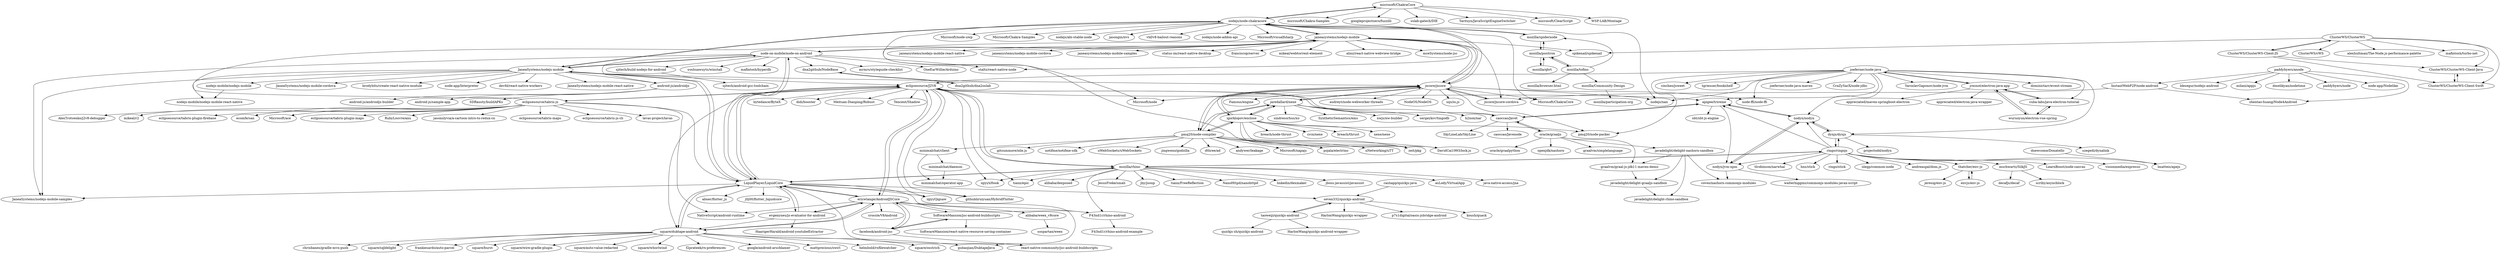 digraph G {
"microsoft/ChakraCore" -> "nodejs/node-chakracore"
"microsoft/ChakraCore" -> "microsoft/Chakra-Samples"
"microsoft/ChakraCore" -> "googleprojectzero/fuzzilli" ["e"=1]
"microsoft/ChakraCore" -> "sslab-gatech/DIE" ["e"=1]
"microsoft/ChakraCore" -> "Taritsyn/JavaScriptEngineSwitcher" ["e"=1]
"microsoft/ChakraCore" -> "microsoft/ClearScript" ["e"=1]
"microsoft/ChakraCore" -> "WSP-LAB/Montage" ["e"=1]
"android-js/androidjs" -> "android-js/androidjs-builder"
"android-js/androidjs" -> "android-js/sample-app"
"android-js/androidjs" -> "SDRausty/buildAPKs" ["e"=1]
"joeferner/node-java" -> "joeferner/node-java-maven"
"joeferner/node-java" -> "jreznot/electron-java-app"
"joeferner/node-java" -> "CraZySacX/node-jdbc"
"joeferner/node-java" -> "YaroslavGaponov/node-jvm" ["e"=1]
"joeferner/node-java" -> "nodyn/nodyn"
"joeferner/node-java" -> "apigee/trireme"
"joeferner/node-java" -> "dynjs/dynjs"
"joeferner/node-java" -> "eclipsesource/J2V8"
"joeferner/node-java" -> "cuba-labs/java-electron-tutorial"
"joeferner/node-java" -> "nodejs/nan" ["e"=1]
"joeferner/node-java" -> "node-ffi/node-ffi" ["e"=1]
"joeferner/node-java" -> "dominictarr/event-stream" ["e"=1]
"joeferner/node-java" -> "cincheo/jsweet" ["e"=1]
"joeferner/node-java" -> "pmq20/node-packer" ["e"=1]
"joeferner/node-java" -> "tgriesser/bookshelf" ["e"=1]
"node-on-mobile/node-on-android" -> "staltz/react-native-node" ["e"=1]
"node-on-mobile/node-on-android" -> "sjitech/build-nodejs-for-android"
"node-on-mobile/node-on-android" -> "janeasystems/nodejs-mobile"
"node-on-mobile/node-on-android" -> "android-js/androidjs"
"node-on-mobile/node-on-android" -> "dna2github/NodeBase"
"node-on-mobile/node-on-android" -> "JaneaSystems/nodejs-mobile-samples"
"node-on-mobile/node-on-android" -> "mrmrs/styleguide-checklist" ["e"=1]
"node-on-mobile/node-on-android" -> "OneEarWillie/Arduino" ["e"=1]
"node-on-mobile/node-on-android" -> "yoshuawuyts/winstall" ["e"=1]
"node-on-mobile/node-on-android" -> "JaneaSystems/nodejs-mobile"
"node-on-mobile/node-on-android" -> "LiquidPlayer/LiquidCore"
"node-on-mobile/node-on-android" -> "mafintosh/hyperdb" ["e"=1]
"eclipsesource/J2V8" -> "mozilla/rhino"
"eclipsesource/J2V8" -> "ericwlange/AndroidJSCore"
"eclipsesource/J2V8" -> "LiquidPlayer/LiquidCore"
"eclipsesource/J2V8" -> "caoccao/Javet"
"eclipsesource/J2V8" -> "eclipsesource/tabris-js"
"eclipsesource/J2V8" -> "tiann/epic" ["e"=1]
"eclipsesource/J2V8" -> "iqiyi/xHook" ["e"=1]
"eclipsesource/J2V8" -> "bytedance/ByteX" ["e"=1]
"eclipsesource/J2V8" -> "didi/booster" ["e"=1]
"eclipsesource/J2V8" -> "square/duktape-android"
"eclipsesource/J2V8" -> "Meituan-Dianping/Robust" ["e"=1]
"eclipsesource/J2V8" -> "apigee/trireme"
"eclipsesource/J2V8" -> "iqiyi/Qigsaw" ["e"=1]
"eclipsesource/J2V8" -> "Tencent/Shadow" ["e"=1]
"eclipsesource/J2V8" -> "githubliruiyuan/HybridFlutter" ["e"=1]
"janeasystems/nodejs-mobile" -> "janeasystems/nodejs-mobile-react-native"
"janeasystems/nodejs-mobile" -> "nodejs/node-chakracore"
"janeasystems/nodejs-mobile" -> "staltz/react-native-node" ["e"=1]
"janeasystems/nodejs-mobile" -> "node-on-mobile/node-on-android"
"janeasystems/nodejs-mobile" -> "janeasystems/nodejs-mobile-cordova"
"janeasystems/nodejs-mobile" -> "janeasystems/nodejs-mobile-samples"
"janeasystems/nodejs-mobile" -> "jxcore/jxcore"
"janeasystems/nodejs-mobile" -> "jxcore/jxcore-cordova"
"janeasystems/nodejs-mobile" -> "spikenail/spikenail"
"janeasystems/nodejs-mobile" -> "status-im/react-native-desktop" ["e"=1]
"janeasystems/nodejs-mobile" -> "franciscop/server" ["e"=1]
"janeasystems/nodejs-mobile" -> "zeit/pkg" ["e"=1]
"janeasystems/nodejs-mobile" -> "mikeal/webtorrent-element" ["e"=1]
"janeasystems/nodejs-mobile" -> "alinz/react-native-webview-bridge" ["e"=1]
"janeasystems/nodejs-mobile" -> "mceSystems/node-jsc"
"ericwlange/AndroidJSCore" -> "LiquidPlayer/LiquidCore"
"ericwlange/AndroidJSCore" -> "evgenyneu/js-evaluator-for-android"
"ericwlange/AndroidJSCore" -> "facebook/android-jsc"
"ericwlange/AndroidJSCore" -> "square/duktape-android"
"ericwlange/AndroidJSCore" -> "eclipsesource/J2V8"
"ericwlange/AndroidJSCore" -> "F43nd1r/rhino-android"
"ericwlange/AndroidJSCore" -> "crossle/V8Android"
"ericwlange/AndroidJSCore" -> "NativeScript/android-runtime" ["e"=1]
"ericwlange/AndroidJSCore" -> "gubaojian/DuktapeJava"
"ericwlange/AndroidJSCore" -> "alibaba/weex_v8core"
"ericwlange/AndroidJSCore" -> "SoftwareMansion/jsc-android-buildscripts"
"mozilla/qbrt" -> "mozilla/positron"
"mozilla/rhino" -> "eclipsesource/J2V8"
"mozilla/rhino" -> "ringo/ringojs"
"mozilla/rhino" -> "tiann/epic" ["e"=1]
"mozilla/rhino" -> "linkedin/dexmaker" ["e"=1]
"mozilla/rhino" -> "jboss-javassist/javassist" ["e"=1]
"mozilla/rhino" -> "asLody/VirtualApp" ["e"=1]
"mozilla/rhino" -> "iqiyi/xHook" ["e"=1]
"mozilla/rhino" -> "F43nd1r/rhino-android"
"mozilla/rhino" -> "LiquidPlayer/LiquidCore"
"mozilla/rhino" -> "java-native-access/jna" ["e"=1]
"mozilla/rhino" -> "alibaba/dexposed" ["e"=1]
"mozilla/rhino" -> "JesusFreke/smali" ["e"=1]
"mozilla/rhino" -> "jhy/jsoup" ["e"=1]
"mozilla/rhino" -> "tiann/FreeReflection" ["e"=1]
"mozilla/rhino" -> "NanoHttpd/nanohttpd" ["e"=1]
"graalvm/graal-js-jdk11-maven-demo" -> "javadelight/delight-graaljs-sandbox"
"oracle/graaljs" -> "caoccao/Javet"
"oracle/graaljs" -> "graalvm/graal-js-jdk11-maven-demo"
"oracle/graaljs" -> "oracle/graalpython"
"oracle/graaljs" -> "openjdk/nashorn"
"oracle/graaljs" -> "graalvm/simplelanguage" ["e"=1]
"oracle/graaljs" -> "javadelight/delight-nashorn-sandbox"
"jxcore/jxcore" -> "jxcore/jxcore-cordova"
"jxcore/jxcore" -> "jaredallard/nexe"
"jxcore/jxcore" -> "igorklopov/enclose"
"jxcore/jxcore" -> "janeasystems/nodejs-mobile"
"jxcore/jxcore" -> "nodejs/node-chakracore"
"jxcore/jxcore" -> "nodejs/nan" ["e"=1]
"jxcore/jxcore" -> "Microsoft/node" ["e"=1]
"jxcore/jxcore" -> "audreyt/node-webworker-threads" ["e"=1]
"jxcore/jxcore" -> "Microsoft/ChakraCore" ["e"=1]
"jxcore/jxcore" -> "pmq20/node-compiler"
"jxcore/jxcore" -> "NodeOS/NodeOS" ["e"=1]
"jxcore/jxcore" -> "iojs/io.js" ["e"=1]
"jxcore/jxcore" -> "node-ffi/node-ffi" ["e"=1]
"jxcore/jxcore" -> "pmq20/node-packer" ["e"=1]
"jxcore/jxcore" -> "Famous/engine" ["e"=1]
"InstantWebP2P/node-android" -> "zhentao-huang/Node4Android"
"InstantWebP2P/node-android" -> "jxcore/jxcore-cordova"
"JaneaSystems/nodejs-mobile" -> "JaneaSystems/nodejs-mobile-samples"
"JaneaSystems/nodejs-mobile" -> "JaneaSystems/nodejs-mobile-react-native"
"JaneaSystems/nodejs-mobile" -> "nodejs-mobile/nodejs-mobile"
"JaneaSystems/nodejs-mobile" -> "LiquidPlayer/LiquidCore"
"JaneaSystems/nodejs-mobile" -> "JaneaSystems/nodejs-mobile-cordova"
"JaneaSystems/nodejs-mobile" -> "nodejs/node-chakracore"
"JaneaSystems/nodejs-mobile" -> "nodejs-mobile/nodejs-mobile-react-native"
"JaneaSystems/nodejs-mobile" -> "node-on-mobile/node-on-android"
"JaneaSystems/nodejs-mobile" -> "android-js/androidjs"
"JaneaSystems/nodejs-mobile" -> "brodybits/create-react-native-module" ["e"=1]
"JaneaSystems/nodejs-mobile" -> "node-app/Interpreter" ["e"=1]
"JaneaSystems/nodejs-mobile" -> "jxcore/jxcore"
"JaneaSystems/nodejs-mobile" -> "devfd/react-native-workers" ["e"=1]
"JaneaSystems/nodejs-mobile" -> "eclipsesource/J2V8"
"ClusterWS/ClusterWS" -> "ClusterWS/ClusterWS-Client-JS"
"ClusterWS/ClusterWS" -> "ClusterWS/ClusterWS-Client-Swift"
"ClusterWS/ClusterWS" -> "ClusterWS/ClusterWS-Client-Java"
"ClusterWS/ClusterWS" -> "ClusterWS/cWS"
"ClusterWS/ClusterWS" -> "spikenail/spikenail"
"ClusterWS/ClusterWS" -> "alexhultman/The-Node.js-performance-palette"
"ClusterWS/ClusterWS" -> "mafintosh/turbo-net" ["e"=1]
"taoweiji/quickjs-android" -> "seven332/quickjs-android"
"taoweiji/quickjs-android" -> "quickjs-zh/quickjs-android"
"taoweiji/quickjs-android" -> "HarlonWang/quickjs-android-wrapper"
"F43nd1r/rhino-android" -> "F43nd1r/rhino-android-example"
"igorklopov/enclose" -> "jaredallard/nexe"
"igorklopov/enclose" -> "breach/node-thrust"
"igorklopov/enclose" -> "jxcore/jxcore"
"igorklopov/enclose" -> "crcn/nexe" ["e"=1]
"igorklopov/enclose" -> "pmq20/node-compiler"
"igorklopov/enclose" -> "pmq20/node-packer" ["e"=1]
"igorklopov/enclose" -> "breach/thrust" ["e"=1]
"igorklopov/enclose" -> "DavidCai1993/lock.js"
"igorklopov/enclose" -> "zeit/pkg" ["e"=1]
"igorklopov/enclose" -> "nexe/nexe" ["e"=1]
"nodejs/node-chakracore" -> "Microsoft/ChakraCore" ["e"=1]
"nodejs/node-chakracore" -> "mozilla/spidernode"
"nodejs/node-chakracore" -> "janeasystems/nodejs-mobile"
"nodejs/node-chakracore" -> "Microsoft/node-uwp"
"nodejs/node-chakracore" -> "Microsoft/Chakra-Samples"
"nodejs/node-chakracore" -> "jxcore/jxcore"
"nodejs/node-chakracore" -> "microsoft/ChakraCore"
"nodejs/node-chakracore" -> "nodejs/nan" ["e"=1]
"nodejs/node-chakracore" -> "nodejs/abi-stable-node"
"nodejs/node-chakracore" -> "Microsoft/node" ["e"=1]
"nodejs/node-chakracore" -> "JaneaSystems/nodejs-mobile"
"nodejs/node-chakracore" -> "jasongin/nvs" ["e"=1]
"nodejs/node-chakracore" -> "vhf/v8-bailout-reasons" ["e"=1]
"nodejs/node-chakracore" -> "nodejs/node-addon-api" ["e"=1]
"nodejs/node-chakracore" -> "Microsoft/visualfsharp" ["e"=1]
"ringo/ringojs" -> "dynjs/dynjs"
"ringo/ringojs" -> "mozilla/rhino"
"ringo/ringojs" -> "tlrobinson/narwhal"
"ringo/ringojs" -> "hns/stick"
"ringo/ringojs" -> "nodyn/nodyn"
"ringo/ringojs" -> "ringo/stick"
"ringo/ringojs" -> "olegp/common-node" ["e"=1]
"ringo/ringojs" -> "apigee/trireme"
"ringo/ringojs" -> "andreasgal/dom.js" ["e"=1]
"ringo/ringojs" -> "thatcher/env-js"
"ringo/ringojs" -> "LearnBoost/node-canvas" ["e"=1]
"ringo/ringojs" -> "lmatteis/apejs"
"ringo/ringojs" -> "nodyn/jvm-npm"
"ringo/ringojs" -> "visionmedia/expresso" ["e"=1]
"ringo/ringojs" -> "mschwartz/SilkJS"
"javadelight/delight-nashorn-sandbox" -> "javadelight/delight-graaljs-sandbox"
"javadelight/delight-nashorn-sandbox" -> "javadelight/delight-rhino-sandbox"
"javadelight/delight-nashorn-sandbox" -> "graalvm/graal-js-jdk11-maven-demo"
"javadelight/delight-nashorn-sandbox" -> "coveo/nashorn-commonjs-modules"
"paddybyers/anode" -> "paddybyers/node"
"paddybyers/anode" -> "node-app/Nodelike" ["e"=1]
"paddybyers/anode" -> "ldesegur/nodejs-android"
"paddybyers/anode" -> "milani/appjs" ["e"=1]
"paddybyers/anode" -> "zhentao-huang/Node4Android"
"paddybyers/anode" -> "dmelikyan/nodetime" ["e"=1]
"paddybyers/anode" -> "InstantWebP2P/node-android"
"square/duktape-android" -> "square/wire-gradle-plugin" ["e"=1]
"square/duktape-android" -> "ericwlange/AndroidJSCore"
"square/duktape-android" -> "gubaojian/DuktapeJava"
"square/duktape-android" -> "square/auto-value-redacted" ["e"=1]
"square/duktape-android" -> "square/whorlwind" ["e"=1]
"square/duktape-android" -> "f2prateek/rx-preferences" ["e"=1]
"square/duktape-android" -> "google/android-arscblamer" ["e"=1]
"square/duktape-android" -> "mattprecious/swirl" ["e"=1]
"square/duktape-android" -> "helmbold/rxfilewatcher" ["e"=1]
"square/duktape-android" -> "square/osstrich" ["e"=1]
"square/duktape-android" -> "chrisbanes/gradle-mvn-push" ["e"=1]
"square/duktape-android" -> "square/sqldelight" ["e"=1]
"square/duktape-android" -> "LiquidPlayer/LiquidCore"
"square/duktape-android" -> "frankiesardo/auto-parcel" ["e"=1]
"square/duktape-android" -> "square/burst" ["e"=1]
"cuba-labs/java-electron-tutorial" -> "jreznot/electron-java-app"
"cuba-labs/java-electron-tutorial" -> "wuruoyun/electron-vue-spring"
"jreznot/electron-java-app" -> "cuba-labs/java-electron-tutorial"
"jreznot/electron-java-app" -> "wuruoyun/electron-vue-spring"
"jreznot/electron-java-app" -> "appreciated/maven-springboot-electron"
"jreznot/electron-java-app" -> "joeferner/node-java"
"jreznot/electron-java-app" -> "appreciated/electron-java-wrapper"
"jaredallard/nexe" -> "igorklopov/enclose"
"jaredallard/nexe" -> "jxcore/jxcore"
"jaredallard/nexe" -> "SyntheticSemantics/ems"
"jaredallard/nexe" -> "nwjs/nw-builder" ["e"=1]
"jaredallard/nexe" -> "pmq20/node-compiler"
"jaredallard/nexe" -> "sergeyksv/tingodb" ["e"=1]
"jaredallard/nexe" -> "h2non/nar" ["e"=1]
"jaredallard/nexe" -> "sindresorhus/xo" ["e"=1]
"facebook/android-jsc" -> "SoftwareMansion/jsc-android-buildscripts"
"facebook/android-jsc" -> "ericwlange/AndroidJSCore"
"facebook/android-jsc" -> "react-native-community/jsc-android-buildscripts" ["e"=1]
"seven332/quickjs-android" -> "taoweiji/quickjs-android"
"seven332/quickjs-android" -> "HarlonWang/quickjs-wrapper"
"seven332/quickjs-android" -> "p7s1digital/oasis-jsbridge-android"
"seven332/quickjs-android" -> "koush/quack"
"nodejs-mobile/nodejs-mobile" -> "nodejs-mobile/nodejs-mobile-react-native"
"mozilla/tofino" -> "mozilla/positron"
"mozilla/tofino" -> "mozilla/Community-Design"
"mozilla/tofino" -> "mozilla/spidernode"
"mozilla/tofino" -> "mozilla/browser.html" ["e"=1]
"pmq20/node-compiler" -> "DavidCai1993/lock.js"
"pmq20/node-compiler" -> "zeit/pkg" ["e"=1]
"pmq20/node-compiler" -> "igorklopov/enclose"
"pmq20/node-compiler" -> "gitsummore/nile.js" ["e"=1]
"pmq20/node-compiler" -> "jxcore/jxcore"
"pmq20/node-compiler" -> "notifme/notifme-sdk" ["e"=1]
"pmq20/node-compiler" -> "uWebSockets/uWebSockets" ["e"=1]
"pmq20/node-compiler" -> "jingweno/godzilla" ["e"=1]
"pmq20/node-compiler" -> "dthree/ad" ["e"=1]
"pmq20/node-compiler" -> "andywer/leakage" ["e"=1]
"pmq20/node-compiler" -> "Microsoft/napajs" ["e"=1]
"pmq20/node-compiler" -> "jaredallard/nexe"
"pmq20/node-compiler" -> "pojala/electrino" ["e"=1]
"pmq20/node-compiler" -> "uNetworking/uTT"
"pmq20/node-compiler" -> "minimalchat/client"
"alibaba/weex_v8core" -> "sospartan/weex"
"mozilla/spidernode" -> "mozilla/positron"
"mozilla/spidernode" -> "nodejs/node-chakracore"
"evgenyneu/js-evaluator-for-android" -> "ericwlange/AndroidJSCore"
"evgenyneu/js-evaluator-for-android" -> "LiquidPlayer/LiquidCore"
"evgenyneu/js-evaluator-for-android" -> "HaarigerHarald/android-youtubeExtractor" ["e"=1]
"evgenyneu/js-evaluator-for-android" -> "square/duktape-android"
"minimalchat/client" -> "minimalchat/daemon"
"minimalchat/client" -> "minimalchat/operator-app"
"thatcher/env-js" -> "envjs/env-js"
"thatcher/env-js" -> "jeresig/env-js"
"mschwartz/SilkJS" -> "scriby/asyncblock"
"mschwartz/SilkJS" -> "decafjs/decaf"
"dnewcome/Donatello" -> "lmatteis/apejs"
"eclipsesource/tabris-js" -> "eclipsesource/J2V8"
"eclipsesource/tabris-js" -> "eclipsesource/tabris-plugin-firebase"
"eclipsesource/tabris-js" -> "ecomfe/san" ["e"=1]
"eclipsesource/tabris-js" -> "Microsoft/ace" ["e"=1]
"eclipsesource/tabris-js" -> "eclipsesource/tabris-plugin-maps"
"eclipsesource/tabris-js" -> "NativeScript/android-runtime" ["e"=1]
"eclipsesource/tabris-js" -> "RubyLouvre/anu" ["e"=1]
"eclipsesource/tabris-js" -> "jasonslyvia/a-cartoon-intro-to-redux-cn" ["e"=1]
"eclipsesource/tabris-js" -> "eclipsesource/tabris-maps"
"eclipsesource/tabris-js" -> "eclipsesource/tabris-js-cli"
"eclipsesource/tabris-js" -> "LiquidPlayer/LiquidCore"
"eclipsesource/tabris-js" -> "janeasystems/nodejs-mobile"
"eclipsesource/tabris-js" -> "lavas-project/lavas" ["e"=1]
"eclipsesource/tabris-js" -> "AlexTrotsenko/j2v8-debugger"
"eclipsesource/tabris-js" -> "mikeal/r2" ["e"=1]
"javadelight/delight-graaljs-sandbox" -> "javadelight/delight-rhino-sandbox"
"caoccao/Javet" -> "caoccao/Javenode"
"caoccao/Javet" -> "oracle/graaljs"
"caoccao/Javet" -> "eclipsesource/J2V8"
"caoccao/Javet" -> "SkyLineLab/SkyLine"
"caoccao/Javet" -> "apigee/trireme"
"LiquidPlayer/LiquidCore" -> "ericwlange/AndroidJSCore"
"LiquidPlayer/LiquidCore" -> "evgenyneu/js-evaluator-for-android"
"LiquidPlayer/LiquidCore" -> "eclipsesource/J2V8"
"LiquidPlayer/LiquidCore" -> "JaneaSystems/nodejs-mobile"
"LiquidPlayer/LiquidCore" -> "square/duktape-android"
"LiquidPlayer/LiquidCore" -> "githubliruiyuan/HybridFlutter" ["e"=1]
"LiquidPlayer/LiquidCore" -> "JaneaSystems/nodejs-mobile-samples"
"LiquidPlayer/LiquidCore" -> "seven332/quickjs-android"
"LiquidPlayer/LiquidCore" -> "F43nd1r/rhino-android"
"LiquidPlayer/LiquidCore" -> "j0j00/flutter_liquidcore"
"LiquidPlayer/LiquidCore" -> "abner/flutter_js" ["e"=1]
"LiquidPlayer/LiquidCore" -> "iqiyi/Qigsaw" ["e"=1]
"LiquidPlayer/LiquidCore" -> "react-native-community/jsc-android-buildscripts" ["e"=1]
"LiquidPlayer/LiquidCore" -> "node-on-mobile/node-on-android"
"LiquidPlayer/LiquidCore" -> "mozilla/rhino"
"mozilla/positron" -> "mozilla/spidernode"
"mozilla/positron" -> "mozilla/qbrt"
"mozilla/positron" -> "mozilla/tofino"
"apigee/trireme" -> "nodyn/nodyn"
"apigee/trireme" -> "nodyn/jvm-npm"
"apigee/trireme" -> "sbt/sbt-js-engine" ["e"=1]
"apigee/trireme" -> "caoccao/Javet"
"dna2github/dna2oslab" -> "dna2github/NodeBase"
"nodyn/nodyn" -> "dynjs/dynjs"
"nodyn/nodyn" -> "nodyn/jvm-npm"
"nodyn/nodyn" -> "apigee/trireme"
"cashapp/quickjs-java" -> "seven332/quickjs-android"
"jxcore/jxcore-cordova" -> "jxcore/jxcore"
"wuruoyun/electron-vue-spring" -> "jreznot/electron-java-app"
"wuruoyun/electron-vue-spring" -> "cuba-labs/java-electron-tutorial"
"SoftwareMansion/jsc-android-buildscripts" -> "SoftwareMansion/react-native-resource-saving-container"
"SoftwareMansion/jsc-android-buildscripts" -> "facebook/android-jsc"
"dynjs/dynjs" -> "nodyn/nodyn"
"dynjs/dynjs" -> "projectodd/nodyn"
"dynjs/dynjs" -> "szegedi/dynalink" ["e"=1]
"dynjs/dynjs" -> "ringo/ringojs"
"ClusterWS/ClusterWS-Client-JS" -> "ClusterWS/ClusterWS-Client-Java"
"ClusterWS/ClusterWS-Client-JS" -> "ClusterWS/ClusterWS-Client-Swift"
"ClusterWS/ClusterWS-Client-JS" -> "ClusterWS/ClusterWS"
"ClusterWS/ClusterWS-Client-Java" -> "ClusterWS/ClusterWS-Client-Swift"
"ClusterWS/ClusterWS-Client-Swift" -> "ClusterWS/ClusterWS-Client-Java"
"nodyn/jvm-npm" -> "walterhiggins/commonjs-modules-javax-script"
"nodyn/jvm-npm" -> "coveo/nashorn-commonjs-modules"
"nodyn/jvm-npm" -> "nodyn/nodyn"
"dna2github/NodeBase" -> "dna2github/dna2oslab"
"envjs/env-js" -> "thatcher/env-js"
"sjitech/build-nodejs-for-android" -> "sjitech/android-gcc-toolchain"
"mozilla/Community-Design" -> "mozilla/participation-org"
"minimalchat/daemon" -> "minimalchat/operator-app"
"microsoft/ChakraCore" ["l"="49.463,-1.663"]
"nodejs/node-chakracore" ["l"="49.458,-1.613"]
"microsoft/Chakra-Samples" ["l"="49.476,-1.695"]
"googleprojectzero/fuzzilli" ["l"="-19.725,-32.438"]
"sslab-gatech/DIE" ["l"="-19.857,-32.541"]
"Taritsyn/JavaScriptEngineSwitcher" ["l"="25.359,18.057"]
"microsoft/ClearScript" ["l"="25.404,18.006"]
"WSP-LAB/Montage" ["l"="-19.832,-32.554"]
"android-js/androidjs" ["l"="49.331,-1.659"]
"android-js/androidjs-builder" ["l"="49.319,-1.692"]
"android-js/sample-app" ["l"="49.341,-1.695"]
"SDRausty/buildAPKs" ["l"="-7.237,-46.653"]
"joeferner/node-java" ["l"="49.038,-1.667"]
"joeferner/node-java-maven" ["l"="49.007,-1.643"]
"jreznot/electron-java-app" ["l"="48.976,-1.666"]
"CraZySacX/node-jdbc" ["l"="49.011,-1.699"]
"YaroslavGaponov/node-jvm" ["l"="10.679,-34.207"]
"nodyn/nodyn" ["l"="49.079,-1.688"]
"apigee/trireme" ["l"="49.102,-1.648"]
"dynjs/dynjs" ["l"="49.064,-1.719"]
"eclipsesource/J2V8" ["l"="49.183,-1.605"]
"cuba-labs/java-electron-tutorial" ["l"="48.979,-1.691"]
"nodejs/nan" ["l"="23.666,-28.768"]
"node-ffi/node-ffi" ["l"="23.729,-28.779"]
"dominictarr/event-stream" ["l"="11.881,-30.131"]
"cincheo/jsweet" ["l"="-11.451,41.614"]
"pmq20/node-packer" ["l"="26.316,-26.074"]
"tgriesser/bookshelf" ["l"="11.933,-32.07"]
"node-on-mobile/node-on-android" ["l"="49.324,-1.591"]
"staltz/react-native-node" ["l"="25.235,-26.367"]
"sjitech/build-nodejs-for-android" ["l"="49.301,-1.64"]
"janeasystems/nodejs-mobile" ["l"="49.405,-1.575"]
"dna2github/NodeBase" ["l"="49.332,-1.537"]
"JaneaSystems/nodejs-mobile-samples" ["l"="49.297,-1.603"]
"mrmrs/styleguide-checklist" ["l"="-32.853,-16.799"]
"OneEarWillie/Arduino" ["l"="-34.572,43.639"]
"yoshuawuyts/winstall" ["l"="-32.838,-16.814"]
"JaneaSystems/nodejs-mobile" ["l"="49.347,-1.609"]
"LiquidPlayer/LiquidCore" ["l"="49.246,-1.589"]
"mafintosh/hyperdb" ["l"="12.05,-29.941"]
"mozilla/rhino" ["l"="49.182,-1.66"]
"ericwlange/AndroidJSCore" ["l"="49.191,-1.556"]
"caoccao/Javet" ["l"="49.106,-1.595"]
"eclipsesource/tabris-js" ["l"="49.272,-1.559"]
"tiann/epic" ["l"="49.094,1.021"]
"iqiyi/xHook" ["l"="49.175,1.023"]
"bytedance/ByteX" ["l"="49.13,1.139"]
"didi/booster" ["l"="49.094,1.118"]
"square/duktape-android" ["l"="49.209,-1.576"]
"Meituan-Dianping/Robust" ["l"="48.933,1.016"]
"iqiyi/Qigsaw" ["l"="49.178,1.083"]
"Tencent/Shadow" ["l"="49.016,1.096"]
"githubliruiyuan/HybridFlutter" ["l"="-33.957,22.371"]
"janeasystems/nodejs-mobile-react-native" ["l"="49.412,-1.609"]
"janeasystems/nodejs-mobile-cordova" ["l"="49.422,-1.545"]
"janeasystems/nodejs-mobile-samples" ["l"="49.385,-1.547"]
"jxcore/jxcore" ["l"="49.475,-1.539"]
"jxcore/jxcore-cordova" ["l"="49.446,-1.497"]
"spikenail/spikenail" ["l"="49.428,-1.704"]
"status-im/react-native-desktop" ["l"="25.948,-25.954"]
"franciscop/server" ["l"="25.879,-26.36"]
"zeit/pkg" ["l"="26.114,-26.494"]
"mikeal/webtorrent-element" ["l"="28.967,-18.988"]
"alinz/react-native-webview-bridge" ["l"="25.13,-29.67"]
"mceSystems/node-jsc" ["l"="49.401,-1.521"]
"evgenyneu/js-evaluator-for-android" ["l"="49.225,-1.549"]
"facebook/android-jsc" ["l"="49.161,-1.532"]
"F43nd1r/rhino-android" ["l"="49.218,-1.617"]
"crossle/V8Android" ["l"="49.191,-1.525"]
"NativeScript/android-runtime" ["l"="30.925,-29.59"]
"gubaojian/DuktapeJava" ["l"="49.167,-1.564"]
"alibaba/weex_v8core" ["l"="49.181,-1.5"]
"SoftwareMansion/jsc-android-buildscripts" ["l"="49.147,-1.513"]
"mozilla/qbrt" ["l"="49.628,-1.678"]
"mozilla/positron" ["l"="49.589,-1.676"]
"ringo/ringojs" ["l"="49.113,-1.722"]
"linkedin/dexmaker" ["l"="-19.308,-30.658"]
"jboss-javassist/javassist" ["l"="9.321,21.454"]
"asLody/VirtualApp" ["l"="48.977,0.842"]
"java-native-access/jna" ["l"="9.275,21.602"]
"alibaba/dexposed" ["l"="48.798,0.848"]
"JesusFreke/smali" ["l"="49.079,0.719"]
"jhy/jsoup" ["l"="48.686,0.458"]
"tiann/FreeReflection" ["l"="49.123,1.082"]
"NanoHttpd/nanohttpd" ["l"="48.761,0.801"]
"graalvm/graal-js-jdk11-maven-demo" ["l"="49.004,-1.545"]
"javadelight/delight-graaljs-sandbox" ["l"="48.983,-1.557"]
"oracle/graaljs" ["l"="49.047,-1.551"]
"oracle/graalpython" ["l"="49.043,-1.501"]
"openjdk/nashorn" ["l"="49.007,-1.509"]
"graalvm/simplelanguage" ["l"="6.8,21.374"]
"javadelight/delight-nashorn-sandbox" ["l"="49.008,-1.573"]
"jaredallard/nexe" ["l"="49.527,-1.533"]
"igorklopov/enclose" ["l"="49.543,-1.51"]
"Microsoft/node" ["l"="25.665,18.446"]
"audreyt/node-webworker-threads" ["l"="11.859,-31.815"]
"Microsoft/ChakraCore" ["l"="25.594,18.463"]
"pmq20/node-compiler" ["l"="49.53,-1.48"]
"NodeOS/NodeOS" ["l"="11.793,-32.281"]
"iojs/io.js" ["l"="11.832,-32.254"]
"Famous/engine" ["l"="-29.815,41.557"]
"InstantWebP2P/node-android" ["l"="49.444,-1.395"]
"zhentao-huang/Node4Android" ["l"="49.443,-1.361"]
"JaneaSystems/nodejs-mobile-react-native" ["l"="49.367,-1.662"]
"nodejs-mobile/nodejs-mobile" ["l"="49.38,-1.635"]
"JaneaSystems/nodejs-mobile-cordova" ["l"="49.359,-1.58"]
"nodejs-mobile/nodejs-mobile-react-native" ["l"="49.36,-1.636"]
"brodybits/create-react-native-module" ["l"="24.694,-29.453"]
"node-app/Interpreter" ["l"="-51.816,2.494"]
"devfd/react-native-workers" ["l"="24.947,-29.484"]
"ClusterWS/ClusterWS" ["l"="49.454,-1.798"]
"ClusterWS/ClusterWS-Client-JS" ["l"="49.434,-1.827"]
"ClusterWS/ClusterWS-Client-Swift" ["l"="49.45,-1.822"]
"ClusterWS/ClusterWS-Client-Java" ["l"="49.435,-1.813"]
"ClusterWS/cWS" ["l"="49.49,-1.814"]
"alexhultman/The-Node.js-performance-palette" ["l"="49.47,-1.849"]
"mafintosh/turbo-net" ["l"="22.343,-36.353"]
"taoweiji/quickjs-android" ["l"="49.234,-1.424"]
"seven332/quickjs-android" ["l"="49.233,-1.462"]
"quickjs-zh/quickjs-android" ["l"="49.245,-1.397"]
"HarlonWang/quickjs-android-wrapper" ["l"="49.225,-1.397"]
"F43nd1r/rhino-android-example" ["l"="49.229,-1.642"]
"breach/node-thrust" ["l"="49.595,-1.506"]
"crcn/nexe" ["l"="11.788,-32.05"]
"breach/thrust" ["l"="10.168,-33.97"]
"DavidCai1993/lock.js" ["l"="49.567,-1.478"]
"nexe/nexe" ["l"="26.337,-26.238"]
"mozilla/spidernode" ["l"="49.539,-1.66"]
"Microsoft/node-uwp" ["l"="49.492,-1.596"]
"Microsoft/Chakra-Samples" ["l"="49.51,-1.617"]
"nodejs/abi-stable-node" ["l"="49.494,-1.646"]
"jasongin/nvs" ["l"="11.161,-6.709"]
"vhf/v8-bailout-reasons" ["l"="22.537,-36.34"]
"nodejs/node-addon-api" ["l"="23.649,-28.829"]
"Microsoft/visualfsharp" ["l"="26.945,17.727"]
"tlrobinson/narwhal" ["l"="49.131,-1.757"]
"hns/stick" ["l"="49.102,-1.749"]
"ringo/stick" ["l"="49.137,-1.73"]
"olegp/common-node" ["l"="11.777,-31.69"]
"andreasgal/dom.js" ["l"="11.458,-31.808"]
"thatcher/env-js" ["l"="49.059,-1.787"]
"LearnBoost/node-canvas" ["l"="11.775,-31.932"]
"lmatteis/apejs" ["l"="49.1,-1.795"]
"nodyn/jvm-npm" ["l"="49.079,-1.664"]
"visionmedia/expresso" ["l"="11.707,-31.799"]
"mschwartz/SilkJS" ["l"="49.147,-1.795"]
"javadelight/delight-rhino-sandbox" ["l"="48.979,-1.573"]
"coveo/nashorn-commonjs-modules" ["l"="49.038,-1.615"]
"paddybyers/anode" ["l"="49.447,-1.33"]
"paddybyers/node" ["l"="49.434,-1.294"]
"node-app/Nodelike" ["l"="-51.746,2.555"]
"ldesegur/nodejs-android" ["l"="49.466,-1.301"]
"milani/appjs" ["l"="11.65,-31.918"]
"dmelikyan/nodetime" ["l"="11.696,-31.781"]
"square/wire-gradle-plugin" ["l"="50.347,-3.259"]
"square/auto-value-redacted" ["l"="50.317,-3.291"]
"square/whorlwind" ["l"="50.248,-3.328"]
"f2prateek/rx-preferences" ["l"="50.204,-3.407"]
"google/android-arscblamer" ["l"="50.347,-3.304"]
"mattprecious/swirl" ["l"="50.297,-3.325"]
"helmbold/rxfilewatcher" ["l"="50.305,-3.261"]
"square/osstrich" ["l"="50.364,-3.269"]
"chrisbanes/gradle-mvn-push" ["l"="50.292,-3.468"]
"square/sqldelight" ["l"="50.186,-3.436"]
"frankiesardo/auto-parcel" ["l"="50.201,-3.495"]
"square/burst" ["l"="50.276,-3.41"]
"wuruoyun/electron-vue-spring" ["l"="48.955,-1.686"]
"appreciated/maven-springboot-electron" ["l"="48.943,-1.647"]
"appreciated/electron-java-wrapper" ["l"="48.948,-1.664"]
"SyntheticSemantics/ems" ["l"="49.59,-1.557"]
"nwjs/nw-builder" ["l"="13.593,-31.946"]
"sergeyksv/tingodb" ["l"="9.333,-32.152"]
"h2non/nar" ["l"="16.742,-8.171"]
"sindresorhus/xo" ["l"="25.718,-26.675"]
"react-native-community/jsc-android-buildscripts" ["l"="24.611,-29.521"]
"HarlonWang/quickjs-wrapper" ["l"="49.213,-1.449"]
"p7s1digital/oasis-jsbridge-android" ["l"="49.257,-1.456"]
"koush/quack" ["l"="49.254,-1.437"]
"mozilla/tofino" ["l"="49.585,-1.71"]
"mozilla/Community-Design" ["l"="49.613,-1.742"]
"mozilla/browser.html" ["l"="10.021,-33.934"]
"gitsummore/nile.js" ["l"="26.268,-24.307"]
"notifme/notifme-sdk" ["l"="28.597,-19.188"]
"uWebSockets/uWebSockets" ["l"="25.764,-26.847"]
"jingweno/godzilla" ["l"="-13.16,1.973"]
"dthree/ad" ["l"="28.718,-19.14"]
"andywer/leakage" ["l"="25.372,-26.61"]
"Microsoft/napajs" ["l"="25.974,-26.467"]
"pojala/electrino" ["l"="26.099,-26.26"]
"uNetworking/uTT" ["l"="49.597,-1.446"]
"minimalchat/client" ["l"="49.561,-1.405"]
"sospartan/weex" ["l"="49.171,-1.476"]
"HaarigerHarald/android-youtubeExtractor" ["l"="-28.586,-22.115"]
"minimalchat/daemon" ["l"="49.586,-1.379"]
"minimalchat/operator-app" ["l"="49.567,-1.374"]
"envjs/env-js" ["l"="49.051,-1.811"]
"jeresig/env-js" ["l"="49.026,-1.813"]
"scriby/asyncblock" ["l"="49.169,-1.835"]
"decafjs/decaf" ["l"="49.141,-1.823"]
"dnewcome/Donatello" ["l"="49.09,-1.849"]
"eclipsesource/tabris-plugin-firebase" ["l"="49.26,-1.533"]
"ecomfe/san" ["l"="13.737,-6.618"]
"Microsoft/ace" ["l"="32.784,-31.156"]
"eclipsesource/tabris-plugin-maps" ["l"="49.273,-1.532"]
"RubyLouvre/anu" ["l"="11.375,-6.759"]
"jasonslyvia/a-cartoon-intro-to-redux-cn" ["l"="11.276,-7.01"]
"eclipsesource/tabris-maps" ["l"="49.285,-1.537"]
"eclipsesource/tabris-js-cli" ["l"="49.296,-1.545"]
"lavas-project/lavas" ["l"="14.52,-8.641"]
"AlexTrotsenko/j2v8-debugger" ["l"="49.28,-1.516"]
"mikeal/r2" ["l"="25.825,-26.404"]
"caoccao/Javenode" ["l"="49.082,-1.584"]
"SkyLineLab/SkyLine" ["l"="49.099,-1.572"]
"j0j00/flutter_liquidcore" ["l"="49.258,-1.625"]
"abner/flutter_js" ["l"="-34.021,22.38"]
"sbt/sbt-js-engine" ["l"="9.551,24.801"]
"dna2github/dna2oslab" ["l"="49.335,-1.51"]
"cashapp/quickjs-java" ["l"="49.201,-1.424"]
"SoftwareMansion/react-native-resource-saving-container" ["l"="49.126,-1.488"]
"projectodd/nodyn" ["l"="49.022,-1.751"]
"szegedi/dynalink" ["l"="9.863,23.85"]
"walterhiggins/commonjs-modules-javax-script" ["l"="49.103,-1.676"]
"sjitech/android-gcc-toolchain" ["l"="49.288,-1.671"]
"mozilla/participation-org" ["l"="49.633,-1.762"]
}